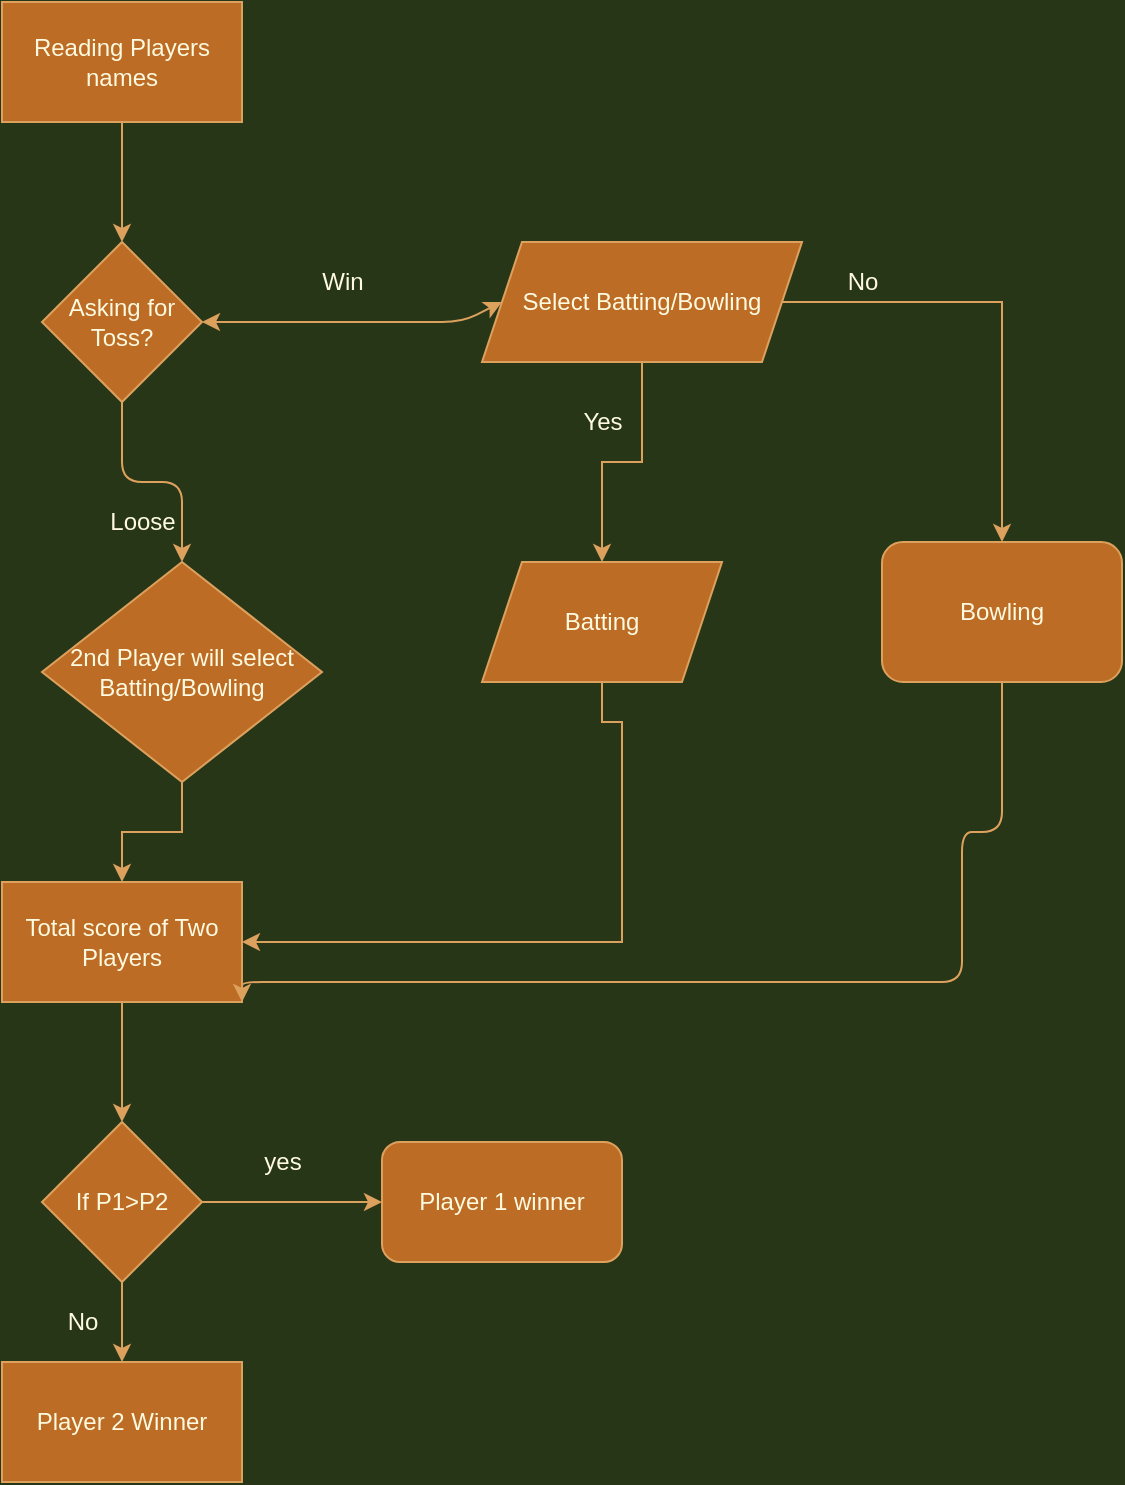 <mxfile version="15.0.6" type="github">
  <diagram id="0m3XK42-vpMVH0bRoTD8" name="Page-1">
    <mxGraphModel dx="1038" dy="579" grid="1" gridSize="10" guides="1" tooltips="1" connect="1" arrows="1" fold="1" page="1" pageScale="1" pageWidth="850" pageHeight="1100" background="#283618" math="0" shadow="0">
      <root>
        <mxCell id="0" />
        <mxCell id="1" parent="0" />
        <mxCell id="SWJx8y0zfs7e3VOhUoUh-12" value="" style="edgeStyle=orthogonalEdgeStyle;rounded=0;orthogonalLoop=1;jettySize=auto;html=1;labelBackgroundColor=#283618;strokeColor=#DDA15E;fontColor=#FEFAE0;" edge="1" parent="1" source="SWJx8y0zfs7e3VOhUoUh-1" target="SWJx8y0zfs7e3VOhUoUh-3">
          <mxGeometry relative="1" as="geometry" />
        </mxCell>
        <mxCell id="SWJx8y0zfs7e3VOhUoUh-1" value="Reading Players names" style="rounded=0;whiteSpace=wrap;html=1;fillColor=#BC6C25;strokeColor=#DDA15E;fontColor=#FEFAE0;" vertex="1" parent="1">
          <mxGeometry x="100" y="40" width="120" height="60" as="geometry" />
        </mxCell>
        <mxCell id="SWJx8y0zfs7e3VOhUoUh-37" style="edgeStyle=orthogonalEdgeStyle;curved=0;rounded=1;sketch=0;orthogonalLoop=1;jettySize=auto;html=1;exitX=0.5;exitY=1;exitDx=0;exitDy=0;fontColor=#FEFAE0;strokeColor=#DDA15E;fillColor=#BC6C25;" edge="1" parent="1" source="SWJx8y0zfs7e3VOhUoUh-3" target="SWJx8y0zfs7e3VOhUoUh-4">
          <mxGeometry relative="1" as="geometry" />
        </mxCell>
        <mxCell id="SWJx8y0zfs7e3VOhUoUh-3" value="Asking for Toss?" style="rhombus;whiteSpace=wrap;html=1;fillColor=#BC6C25;strokeColor=#DDA15E;fontColor=#FEFAE0;" vertex="1" parent="1">
          <mxGeometry x="120" y="160" width="80" height="80" as="geometry" />
        </mxCell>
        <mxCell id="SWJx8y0zfs7e3VOhUoUh-9" value="" style="edgeStyle=orthogonalEdgeStyle;rounded=0;orthogonalLoop=1;jettySize=auto;html=1;labelBackgroundColor=#283618;strokeColor=#DDA15E;fontColor=#FEFAE0;" edge="1" parent="1" source="SWJx8y0zfs7e3VOhUoUh-4" target="SWJx8y0zfs7e3VOhUoUh-5">
          <mxGeometry relative="1" as="geometry" />
        </mxCell>
        <mxCell id="SWJx8y0zfs7e3VOhUoUh-4" value="2nd Player will select Batting/Bowling" style="rhombus;whiteSpace=wrap;html=1;fillColor=#BC6C25;strokeColor=#DDA15E;fontColor=#FEFAE0;" vertex="1" parent="1">
          <mxGeometry x="120" y="320" width="140" height="110" as="geometry" />
        </mxCell>
        <mxCell id="SWJx8y0zfs7e3VOhUoUh-10" value="" style="edgeStyle=orthogonalEdgeStyle;rounded=0;orthogonalLoop=1;jettySize=auto;html=1;labelBackgroundColor=#283618;strokeColor=#DDA15E;fontColor=#FEFAE0;" edge="1" parent="1" source="SWJx8y0zfs7e3VOhUoUh-5" target="SWJx8y0zfs7e3VOhUoUh-6">
          <mxGeometry relative="1" as="geometry" />
        </mxCell>
        <mxCell id="SWJx8y0zfs7e3VOhUoUh-5" value="Total score of Two Players" style="rounded=0;whiteSpace=wrap;html=1;fillColor=#BC6C25;strokeColor=#DDA15E;fontColor=#FEFAE0;" vertex="1" parent="1">
          <mxGeometry x="100" y="480" width="120" height="60" as="geometry" />
        </mxCell>
        <mxCell id="SWJx8y0zfs7e3VOhUoUh-11" value="" style="edgeStyle=orthogonalEdgeStyle;rounded=0;orthogonalLoop=1;jettySize=auto;html=1;labelBackgroundColor=#283618;strokeColor=#DDA15E;fontColor=#FEFAE0;" edge="1" parent="1" source="SWJx8y0zfs7e3VOhUoUh-6" target="SWJx8y0zfs7e3VOhUoUh-7">
          <mxGeometry relative="1" as="geometry" />
        </mxCell>
        <mxCell id="SWJx8y0zfs7e3VOhUoUh-25" style="edgeStyle=orthogonalEdgeStyle;curved=0;rounded=1;sketch=0;orthogonalLoop=1;jettySize=auto;html=1;exitX=1;exitY=0.5;exitDx=0;exitDy=0;entryX=0;entryY=0.5;entryDx=0;entryDy=0;fontColor=#FEFAE0;strokeColor=#DDA15E;fillColor=#BC6C25;" edge="1" parent="1" source="SWJx8y0zfs7e3VOhUoUh-6" target="SWJx8y0zfs7e3VOhUoUh-24">
          <mxGeometry relative="1" as="geometry" />
        </mxCell>
        <mxCell id="SWJx8y0zfs7e3VOhUoUh-6" value="If P1&amp;gt;P2" style="rhombus;whiteSpace=wrap;html=1;fillColor=#BC6C25;strokeColor=#DDA15E;fontColor=#FEFAE0;" vertex="1" parent="1">
          <mxGeometry x="120" y="600" width="80" height="80" as="geometry" />
        </mxCell>
        <object label="Player 2 Winner" id="SWJx8y0zfs7e3VOhUoUh-7">
          <mxCell style="rounded=0;whiteSpace=wrap;html=1;fillColor=#BC6C25;strokeColor=#DDA15E;fontColor=#FEFAE0;" vertex="1" parent="1">
            <mxGeometry x="100" y="720" width="120" height="60" as="geometry" />
          </mxCell>
        </object>
        <mxCell id="SWJx8y0zfs7e3VOhUoUh-17" style="edgeStyle=orthogonalEdgeStyle;rounded=0;orthogonalLoop=1;jettySize=auto;html=1;entryX=0.5;entryY=0;entryDx=0;entryDy=0;labelBackgroundColor=#283618;strokeColor=#DDA15E;fontColor=#FEFAE0;" edge="1" parent="1" source="SWJx8y0zfs7e3VOhUoUh-13" target="SWJx8y0zfs7e3VOhUoUh-15">
          <mxGeometry relative="1" as="geometry" />
        </mxCell>
        <mxCell id="SWJx8y0zfs7e3VOhUoUh-18" value="" style="edgeStyle=orthogonalEdgeStyle;rounded=0;orthogonalLoop=1;jettySize=auto;html=1;labelBackgroundColor=#283618;strokeColor=#DDA15E;fontColor=#FEFAE0;" edge="1" parent="1" source="SWJx8y0zfs7e3VOhUoUh-13" target="SWJx8y0zfs7e3VOhUoUh-14">
          <mxGeometry relative="1" as="geometry" />
        </mxCell>
        <mxCell id="SWJx8y0zfs7e3VOhUoUh-13" value="Select Batting/Bowling" style="shape=parallelogram;perimeter=parallelogramPerimeter;whiteSpace=wrap;html=1;fixedSize=1;fillColor=#BC6C25;strokeColor=#DDA15E;fontColor=#FEFAE0;" vertex="1" parent="1">
          <mxGeometry x="340" y="160" width="160" height="60" as="geometry" />
        </mxCell>
        <mxCell id="SWJx8y0zfs7e3VOhUoUh-19" style="edgeStyle=orthogonalEdgeStyle;rounded=0;orthogonalLoop=1;jettySize=auto;html=1;entryX=1;entryY=0.5;entryDx=0;entryDy=0;labelBackgroundColor=#283618;strokeColor=#DDA15E;fontColor=#FEFAE0;" edge="1" parent="1" source="SWJx8y0zfs7e3VOhUoUh-14" target="SWJx8y0zfs7e3VOhUoUh-5">
          <mxGeometry relative="1" as="geometry">
            <mxPoint x="230" y="510" as="targetPoint" />
            <Array as="points">
              <mxPoint x="400" y="400" />
              <mxPoint x="410" y="400" />
              <mxPoint x="410" y="510" />
            </Array>
          </mxGeometry>
        </mxCell>
        <mxCell id="SWJx8y0zfs7e3VOhUoUh-14" value="Batting" style="shape=parallelogram;perimeter=parallelogramPerimeter;whiteSpace=wrap;html=1;fixedSize=1;fillColor=#BC6C25;strokeColor=#DDA15E;fontColor=#FEFAE0;" vertex="1" parent="1">
          <mxGeometry x="340" y="320" width="120" height="60" as="geometry" />
        </mxCell>
        <mxCell id="SWJx8y0zfs7e3VOhUoUh-23" style="edgeStyle=orthogonalEdgeStyle;curved=0;rounded=1;sketch=0;orthogonalLoop=1;jettySize=auto;html=1;fontColor=#FEFAE0;strokeColor=#DDA15E;fillColor=#BC6C25;" edge="1" parent="1" source="SWJx8y0zfs7e3VOhUoUh-15">
          <mxGeometry relative="1" as="geometry">
            <mxPoint x="220" y="540" as="targetPoint" />
            <Array as="points">
              <mxPoint x="600" y="455" />
              <mxPoint x="580" y="455" />
              <mxPoint x="580" y="530" />
            </Array>
          </mxGeometry>
        </mxCell>
        <mxCell id="SWJx8y0zfs7e3VOhUoUh-15" value="Bowling" style="rounded=1;whiteSpace=wrap;html=1;fillColor=#BC6C25;strokeColor=#DDA15E;fontColor=#FEFAE0;" vertex="1" parent="1">
          <mxGeometry x="540" y="310" width="120" height="70" as="geometry" />
        </mxCell>
        <mxCell id="SWJx8y0zfs7e3VOhUoUh-24" value="Player 1 winner&lt;br&gt;" style="rounded=1;whiteSpace=wrap;html=1;sketch=0;fontColor=#FEFAE0;strokeColor=#DDA15E;fillColor=#BC6C25;" vertex="1" parent="1">
          <mxGeometry x="290" y="610" width="120" height="60" as="geometry" />
        </mxCell>
        <mxCell id="SWJx8y0zfs7e3VOhUoUh-26" value="yes" style="text;html=1;align=center;verticalAlign=middle;resizable=0;points=[];autosize=1;strokeColor=none;fillColor=none;fontColor=#FEFAE0;" vertex="1" parent="1">
          <mxGeometry x="225" y="610" width="30" height="20" as="geometry" />
        </mxCell>
        <mxCell id="SWJx8y0zfs7e3VOhUoUh-27" value="No" style="text;html=1;align=center;verticalAlign=middle;resizable=0;points=[];autosize=1;strokeColor=none;fillColor=none;fontColor=#FEFAE0;" vertex="1" parent="1">
          <mxGeometry x="125" y="690" width="30" height="20" as="geometry" />
        </mxCell>
        <mxCell id="SWJx8y0zfs7e3VOhUoUh-28" value="No" style="text;html=1;align=center;verticalAlign=middle;resizable=0;points=[];autosize=1;strokeColor=none;fillColor=none;fontColor=#FEFAE0;" vertex="1" parent="1">
          <mxGeometry x="515" y="170" width="30" height="20" as="geometry" />
        </mxCell>
        <mxCell id="SWJx8y0zfs7e3VOhUoUh-29" value="Yes" style="text;html=1;align=center;verticalAlign=middle;resizable=0;points=[];autosize=1;strokeColor=none;fillColor=none;fontColor=#FEFAE0;" vertex="1" parent="1">
          <mxGeometry x="385" y="240" width="30" height="20" as="geometry" />
        </mxCell>
        <mxCell id="SWJx8y0zfs7e3VOhUoUh-34" value="" style="endArrow=classic;startArrow=classic;html=1;fontColor=#FEFAE0;strokeColor=#DDA15E;fillColor=#BC6C25;entryX=0;entryY=0.5;entryDx=0;entryDy=0;exitX=1;exitY=0.5;exitDx=0;exitDy=0;" edge="1" parent="1" source="SWJx8y0zfs7e3VOhUoUh-3" target="SWJx8y0zfs7e3VOhUoUh-13">
          <mxGeometry width="50" height="50" relative="1" as="geometry">
            <mxPoint x="240" y="220" as="sourcePoint" />
            <mxPoint x="290" y="170" as="targetPoint" />
            <Array as="points">
              <mxPoint x="330" y="200" />
            </Array>
          </mxGeometry>
        </mxCell>
        <mxCell id="SWJx8y0zfs7e3VOhUoUh-35" value="Win" style="text;html=1;align=center;verticalAlign=middle;resizable=0;points=[];autosize=1;strokeColor=none;fillColor=none;fontColor=#FEFAE0;" vertex="1" parent="1">
          <mxGeometry x="250" y="170" width="40" height="20" as="geometry" />
        </mxCell>
        <mxCell id="SWJx8y0zfs7e3VOhUoUh-36" value="Loose" style="text;html=1;align=center;verticalAlign=middle;resizable=0;points=[];autosize=1;strokeColor=none;fillColor=none;fontColor=#FEFAE0;" vertex="1" parent="1">
          <mxGeometry x="145" y="290" width="50" height="20" as="geometry" />
        </mxCell>
      </root>
    </mxGraphModel>
  </diagram>
</mxfile>
